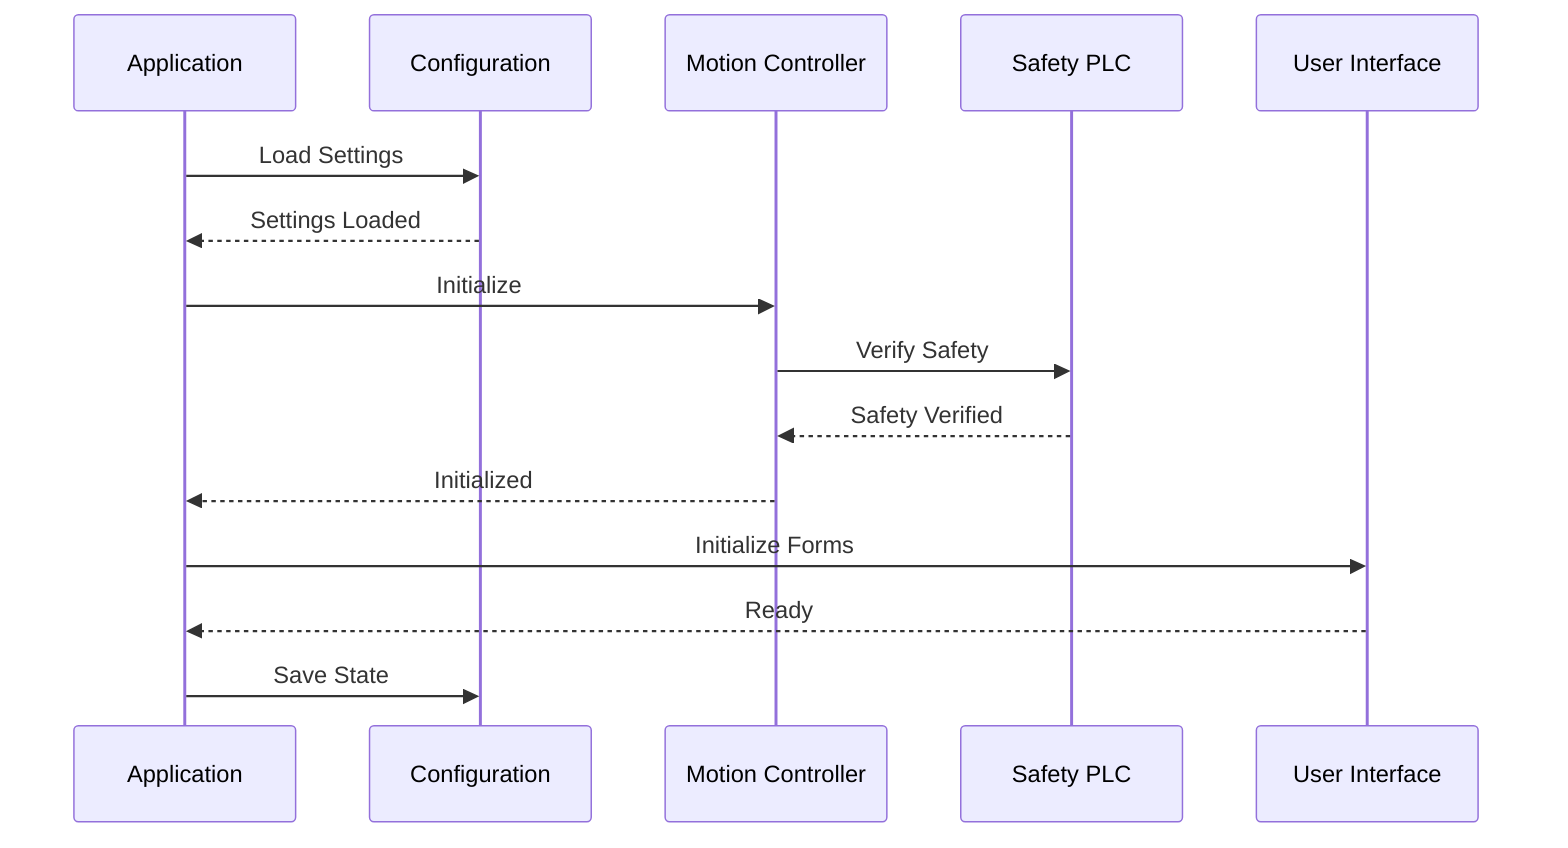sequenceDiagram
    participant App as Application
    participant Config as Configuration
    participant MC as Motion Controller
    participant Safety as Safety PLC
    participant UI as User Interface
    
    App->>Config: Load Settings
    Config-->>App: Settings Loaded
    App->>MC: Initialize
    MC->>Safety: Verify Safety
    Safety-->>MC: Safety Verified
    MC-->>App: Initialized
    App->>UI: Initialize Forms
    UI-->>App: Ready
    App->>Config: Save State